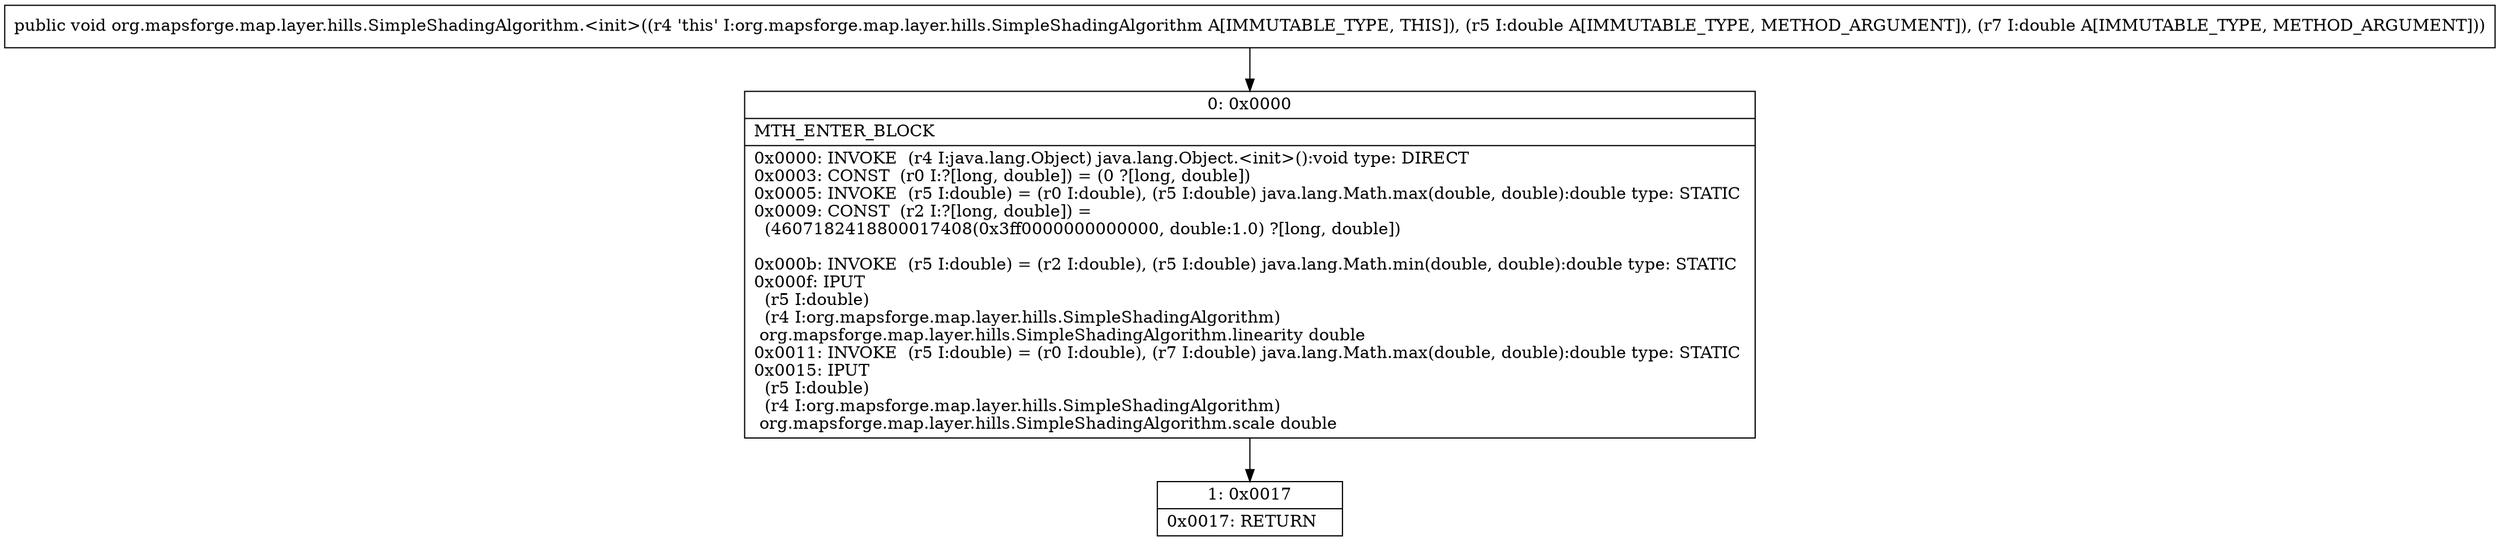 digraph "CFG fororg.mapsforge.map.layer.hills.SimpleShadingAlgorithm.\<init\>(DD)V" {
Node_0 [shape=record,label="{0\:\ 0x0000|MTH_ENTER_BLOCK\l|0x0000: INVOKE  (r4 I:java.lang.Object) java.lang.Object.\<init\>():void type: DIRECT \l0x0003: CONST  (r0 I:?[long, double]) = (0 ?[long, double]) \l0x0005: INVOKE  (r5 I:double) = (r0 I:double), (r5 I:double) java.lang.Math.max(double, double):double type: STATIC \l0x0009: CONST  (r2 I:?[long, double]) = \l  (4607182418800017408(0x3ff0000000000000, double:1.0) ?[long, double])\l \l0x000b: INVOKE  (r5 I:double) = (r2 I:double), (r5 I:double) java.lang.Math.min(double, double):double type: STATIC \l0x000f: IPUT  \l  (r5 I:double)\l  (r4 I:org.mapsforge.map.layer.hills.SimpleShadingAlgorithm)\l org.mapsforge.map.layer.hills.SimpleShadingAlgorithm.linearity double \l0x0011: INVOKE  (r5 I:double) = (r0 I:double), (r7 I:double) java.lang.Math.max(double, double):double type: STATIC \l0x0015: IPUT  \l  (r5 I:double)\l  (r4 I:org.mapsforge.map.layer.hills.SimpleShadingAlgorithm)\l org.mapsforge.map.layer.hills.SimpleShadingAlgorithm.scale double \l}"];
Node_1 [shape=record,label="{1\:\ 0x0017|0x0017: RETURN   \l}"];
MethodNode[shape=record,label="{public void org.mapsforge.map.layer.hills.SimpleShadingAlgorithm.\<init\>((r4 'this' I:org.mapsforge.map.layer.hills.SimpleShadingAlgorithm A[IMMUTABLE_TYPE, THIS]), (r5 I:double A[IMMUTABLE_TYPE, METHOD_ARGUMENT]), (r7 I:double A[IMMUTABLE_TYPE, METHOD_ARGUMENT])) }"];
MethodNode -> Node_0;
Node_0 -> Node_1;
}

